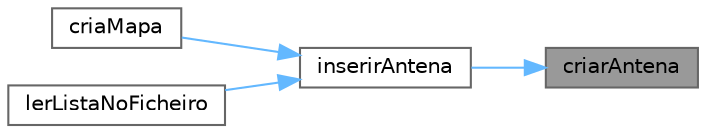 digraph "criarAntena"
{
 // LATEX_PDF_SIZE
  bgcolor="transparent";
  edge [fontname=Helvetica,fontsize=10,labelfontname=Helvetica,labelfontsize=10];
  node [fontname=Helvetica,fontsize=10,shape=box,height=0.2,width=0.4];
  rankdir="RL";
  Node1 [id="Node000001",label="criarAntena",height=0.2,width=0.4,color="gray40", fillcolor="grey60", style="filled", fontcolor="black",tooltip="funcao que cria uma antena e aloca memoria dinamicamente para a mesma e devolve-a."];
  Node1 -> Node2 [id="edge1_Node000001_Node000002",dir="back",color="steelblue1",style="solid",tooltip=" "];
  Node2 [id="Node000002",label="inserirAntena",height=0.2,width=0.4,color="grey40", fillcolor="white", style="filled",URL="$funcoes_8c.html#ac8ebff5bda1157baac424e2ffb11a8ad",tooltip="Função para inserir uma antena na lista de forma ordenada por coordenadas (x, y)"];
  Node2 -> Node3 [id="edge2_Node000002_Node000003",dir="back",color="steelblue1",style="solid",tooltip=" "];
  Node3 [id="Node000003",label="criaMapa",height=0.2,width=0.4,color="grey40", fillcolor="white", style="filled",URL="$funcoes_8c.html#af39935e9376bc0641478aeee6d2a1fcf",tooltip="cria tabela de todas as antenas que leu do ficheiro de texto"];
  Node2 -> Node4 [id="edge3_Node000002_Node000004",dir="back",color="steelblue1",style="solid",tooltip=" "];
  Node4 [id="Node000004",label="lerListaNoFicheiro",height=0.2,width=0.4,color="grey40", fillcolor="white", style="filled",URL="$funcoes_8c.html#af0cded30d2080714d9b3fd06bea7c12b",tooltip="ler lista atras do ficheiro.bin e apresentar o resultado na consola"];
}
